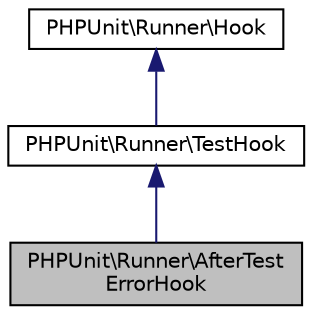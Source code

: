 digraph "PHPUnit\Runner\AfterTestErrorHook"
{
  edge [fontname="Helvetica",fontsize="10",labelfontname="Helvetica",labelfontsize="10"];
  node [fontname="Helvetica",fontsize="10",shape=record];
  Node4 [label="PHPUnit\\Runner\\AfterTest\lErrorHook",height=0.2,width=0.4,color="black", fillcolor="grey75", style="filled", fontcolor="black"];
  Node5 -> Node4 [dir="back",color="midnightblue",fontsize="10",style="solid",fontname="Helvetica"];
  Node5 [label="PHPUnit\\Runner\\TestHook",height=0.2,width=0.4,color="black", fillcolor="white", style="filled",URL="$interfacePHPUnit_1_1Runner_1_1TestHook.html"];
  Node6 -> Node5 [dir="back",color="midnightblue",fontsize="10",style="solid",fontname="Helvetica"];
  Node6 [label="PHPUnit\\Runner\\Hook",height=0.2,width=0.4,color="black", fillcolor="white", style="filled",URL="$interfacePHPUnit_1_1Runner_1_1Hook.html"];
}
